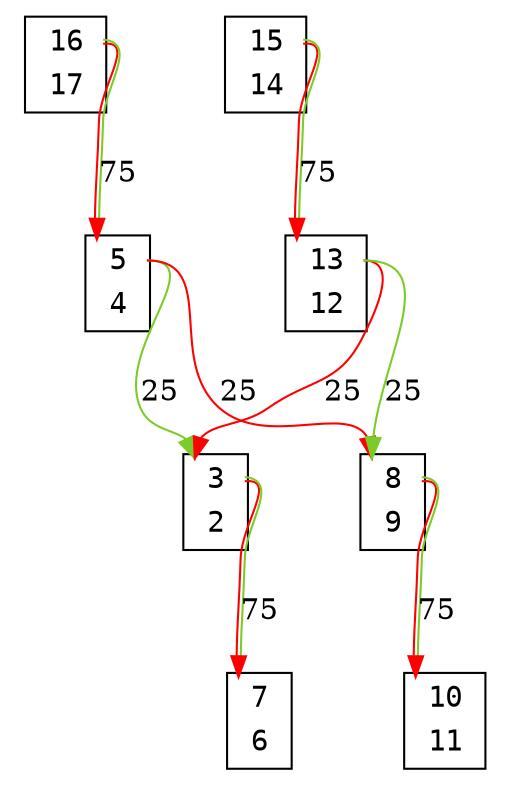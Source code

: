 digraph my_graph {
node[fontname=<Courier>,shape=<plaintext>]
vertex_0x7f3991fa7040_0x7f3991fa7280[label=<<TABLE bgcolor = "white">
<TR><TD BORDER = "0" PORT = "port_0x7f3991fa7040_in"></TD><TD BORDER = "0" PORT = "port_">3</TD><TD BORDER = "0" PORT = "port_0x7f3991fa7040_out"></TD></TR>
<TR><TD BORDER = "0" PORT = "port_0x7f3991fa7280_out"></TD><TD BORDER = "0" PORT = "port_">2</TD><TD BORDER = "0" PORT = "port_0x7f3991fa7280_in"></TD></TR>
</TABLE>>,style=<filled>,color=<black>,fillcolor=<white>]
vertex_0x7f3991fa7250_0x7f3991fa7370[label=<<TABLE bgcolor = "white">
<TR><TD BORDER = "0" PORT = "port_0x7f3991fa7250_in"></TD><TD BORDER = "0" PORT = "port_">5</TD><TD BORDER = "0" PORT = "port_0x7f3991fa7250_out"></TD></TR>
<TR><TD BORDER = "0" PORT = "port_0x7f3991fa7370_out"></TD><TD BORDER = "0" PORT = "port_">4</TD><TD BORDER = "0" PORT = "port_0x7f3991fa7370_in"></TD></TR>
</TABLE>>,style=<filled>,color=<black>,fillcolor=<white>]
vertex_0x7f3991f1ee20_0x7f3991fa7460[label=<<TABLE bgcolor = "white">
<TR><TD BORDER = "0" PORT = "port_0x7f3991f1ee20_in"></TD><TD BORDER = "0" PORT = "port_">7</TD><TD BORDER = "0" PORT = "port_0x7f3991f1ee20_out"></TD></TR>
<TR><TD BORDER = "0" PORT = "port_0x7f3991fa7460_out"></TD><TD BORDER = "0" PORT = "port_">6</TD><TD BORDER = "0" PORT = "port_0x7f3991fa7460_in"></TD></TR>
</TABLE>>,style=<filled>,color=<black>,fillcolor=<white>]
vertex_0x7f395d016100_0x7f3991416160[label=<<TABLE bgcolor = "white">
<TR><TD BORDER = "0" PORT = "port_0x7f395d016100_in"></TD><TD BORDER = "0" PORT = "port_">8</TD><TD BORDER = "0" PORT = "port_0x7f395d016100_out"></TD></TR>
<TR><TD BORDER = "0" PORT = "port_0x7f3991416160_out"></TD><TD BORDER = "0" PORT = "port_">9</TD><TD BORDER = "0" PORT = "port_0x7f3991416160_in"></TD></TR>
</TABLE>>,style=<filled>,color=<black>,fillcolor=<white>]
vertex_0x7f39914161c0_0x7f3991fa70d0[label=<<TABLE bgcolor = "white">
<TR><TD BORDER = "0" PORT = "port_0x7f39914161c0_in"></TD><TD BORDER = "0" PORT = "port_">10</TD><TD BORDER = "0" PORT = "port_0x7f39914161c0_out"></TD></TR>
<TR><TD BORDER = "0" PORT = "port_0x7f3991fa70d0_out"></TD><TD BORDER = "0" PORT = "port_">11</TD><TD BORDER = "0" PORT = "port_0x7f3991fa70d0_in"></TD></TR>
</TABLE>>,style=<filled>,color=<black>,fillcolor=<white>]
vertex_0x7f395d0160a0_0x7f3991f1eeb0[label=<<TABLE bgcolor = "white">
<TR><TD BORDER = "0" PORT = "port_0x7f395d0160a0_in"></TD><TD BORDER = "0" PORT = "port_">13</TD><TD BORDER = "0" PORT = "port_0x7f395d0160a0_out"></TD></TR>
<TR><TD BORDER = "0" PORT = "port_0x7f3991f1eeb0_out"></TD><TD BORDER = "0" PORT = "port_">12</TD><TD BORDER = "0" PORT = "port_0x7f3991f1eeb0_in"></TD></TR>
</TABLE>>,style=<filled>,color=<black>,fillcolor=<white>]
vertex_0x7f3991fa7130_0x7f3991fa7340[label=<<TABLE bgcolor = "white">
<TR><TD BORDER = "0" PORT = "port_0x7f3991fa7340_in"></TD><TD BORDER = "0" PORT = "port_">15</TD><TD BORDER = "0" PORT = "port_0x7f3991fa7340_out"></TD></TR>
<TR><TD BORDER = "0" PORT = "port_0x7f3991fa7130_out"></TD><TD BORDER = "0" PORT = "port_">14</TD><TD BORDER = "0" PORT = "port_0x7f3991fa7130_in"></TD></TR>
</TABLE>>,style=<filled>,color=<black>,fillcolor=<white>]
vertex_0x7f3991f1ef70_0x7f3991f1efa0[label=<<TABLE bgcolor = "white">
<TR><TD BORDER = "0" PORT = "port_0x7f3991f1efa0_in"></TD><TD BORDER = "0" PORT = "port_">16</TD><TD BORDER = "0" PORT = "port_0x7f3991f1efa0_out"></TD></TR>
<TR><TD BORDER = "0" PORT = "port_0x7f3991f1ef70_out"></TD><TD BORDER = "0" PORT = "port_">17</TD><TD BORDER = "0" PORT = "port_0x7f3991f1ef70_in"></TD></TR>
</TABLE>>,style=<filled>,color=<black>,fillcolor=<white>]
vertex_0x7f3991fa7250_0x7f3991fa7370:port_0x7f3991fa7250_out->vertex_0x7f3991fa7040_0x7f3991fa7280:port_0x7f3991fa7040_in[label="25",len=<0>,K=<0>,color=<0.250 0.800 0.800>]
vertex_0x7f3991fa7040_0x7f3991fa7280:port_0x7f3991fa7040_out->vertex_0x7f3991f1ee20_0x7f3991fa7460:port_0x7f3991f1ee20_in[label="75",len=<0>,K=<0>,color=<0 1 1:0.250 0.800 0.800>]
vertex_0x7f395d016100_0x7f3991416160:port_0x7f395d016100_out->vertex_0x7f39914161c0_0x7f3991fa70d0:port_0x7f39914161c0_in[label="75",len=<0>,K=<0>,color=<0 1 1:0.250 0.800 0.800>]
vertex_0x7f3991fa7130_0x7f3991fa7340:port_0x7f3991fa7340_out->vertex_0x7f395d0160a0_0x7f3991f1eeb0:port_0x7f395d0160a0_in[label="75",len=<0>,K=<0>,color=<0 1 1:0.250 0.800 0.800>]
vertex_0x7f395d0160a0_0x7f3991f1eeb0:port_0x7f395d0160a0_out->vertex_0x7f3991fa7040_0x7f3991fa7280:port_0x7f3991fa7040_in[label="25",len=<0>,K=<0>,color=<0 1 1>]
vertex_0x7f395d0160a0_0x7f3991f1eeb0:port_0x7f395d0160a0_out->vertex_0x7f395d016100_0x7f3991416160:port_0x7f395d016100_in[label="25",len=<0>,K=<0>,color=<0.250 0.800 0.800>]
vertex_0x7f3991fa7250_0x7f3991fa7370:port_0x7f3991fa7250_out->vertex_0x7f395d016100_0x7f3991416160:port_0x7f395d016100_in[label="25",len=<0>,K=<0>,color=<0 1 1>]
vertex_0x7f3991f1ef70_0x7f3991f1efa0:port_0x7f3991f1efa0_out->vertex_0x7f3991fa7250_0x7f3991fa7370:port_0x7f3991fa7250_in[label="75",len=<0>,K=<0>,color=<0 1 1:0.250 0.800 0.800>]
}
